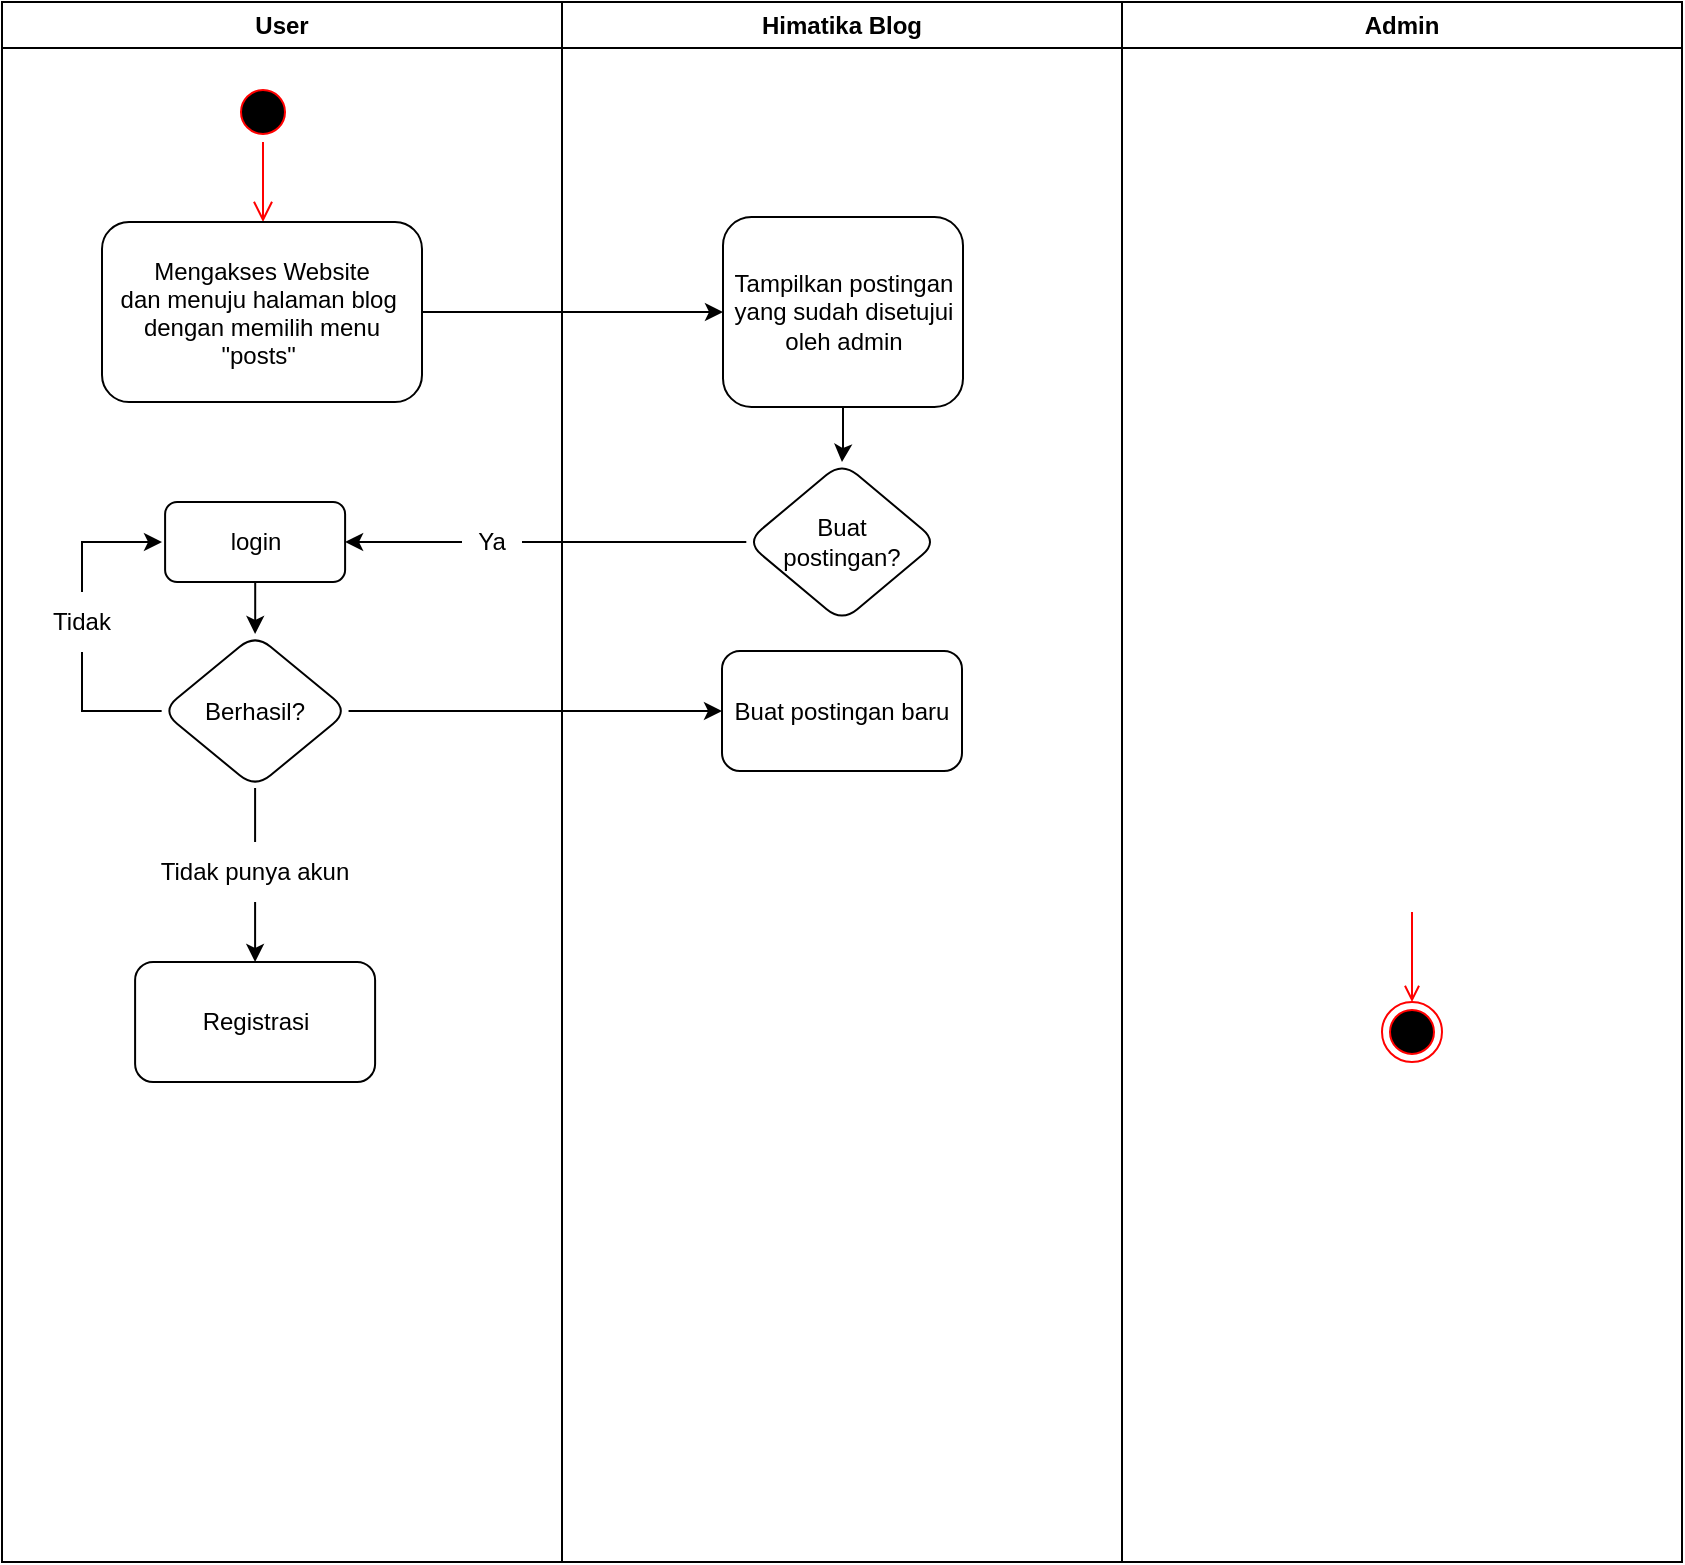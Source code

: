 <mxfile version="16.2.7" type="github">
  <diagram name="Page-1" id="e7e014a7-5840-1c2e-5031-d8a46d1fe8dd">
    <mxGraphModel dx="1021" dy="567" grid="1" gridSize="10" guides="1" tooltips="1" connect="1" arrows="1" fold="1" page="1" pageScale="1" pageWidth="1169" pageHeight="826" background="none" math="0" shadow="0">
      <root>
        <mxCell id="0" />
        <mxCell id="1" parent="0" />
        <mxCell id="2" value="User" style="swimlane;whiteSpace=wrap" parent="1" vertex="1">
          <mxGeometry x="150" y="20" width="280" height="780" as="geometry" />
        </mxCell>
        <mxCell id="5" value="" style="ellipse;shape=startState;fillColor=#000000;strokeColor=#ff0000;" parent="2" vertex="1">
          <mxGeometry x="115.5" y="40" width="30" height="30" as="geometry" />
        </mxCell>
        <mxCell id="6" value="" style="edgeStyle=elbowEdgeStyle;elbow=horizontal;verticalAlign=bottom;endArrow=open;endSize=8;strokeColor=#FF0000;endFill=1;rounded=0" parent="2" source="5" target="7" edge="1">
          <mxGeometry x="100" y="40" as="geometry">
            <mxPoint x="115" y="110" as="targetPoint" />
          </mxGeometry>
        </mxCell>
        <mxCell id="7" value="Mengakses Website &#xa;dan menuju halaman blog &#xa;dengan memilih menu&#xa;&quot;posts&quot; " style="rounded=1;" parent="2" vertex="1">
          <mxGeometry x="50" y="110" width="160" height="90" as="geometry" />
        </mxCell>
        <mxCell id="mVRmNX9b32Lw5_XvcHBD-50" value="login" style="rounded=1;whiteSpace=wrap;html=1;" vertex="1" parent="2">
          <mxGeometry x="81.55" y="250" width="90" height="40" as="geometry" />
        </mxCell>
        <mxCell id="mVRmNX9b32Lw5_XvcHBD-82" style="edgeStyle=orthogonalEdgeStyle;rounded=0;orthogonalLoop=1;jettySize=auto;html=1;entryX=0.5;entryY=0;entryDx=0;entryDy=0;startArrow=none;" edge="1" parent="2" source="mVRmNX9b32Lw5_XvcHBD-80" target="mVRmNX9b32Lw5_XvcHBD-56">
          <mxGeometry relative="1" as="geometry" />
        </mxCell>
        <mxCell id="mVRmNX9b32Lw5_XvcHBD-52" value="Berhasil?" style="rhombus;whiteSpace=wrap;html=1;rounded=1;" vertex="1" parent="2">
          <mxGeometry x="79.82" y="316" width="93.46" height="77" as="geometry" />
        </mxCell>
        <mxCell id="mVRmNX9b32Lw5_XvcHBD-56" value="Registrasi" style="rounded=1;whiteSpace=wrap;html=1;" vertex="1" parent="2">
          <mxGeometry x="66.55" y="480" width="120" height="60" as="geometry" />
        </mxCell>
        <mxCell id="mVRmNX9b32Lw5_XvcHBD-54" style="edgeStyle=orthogonalEdgeStyle;rounded=0;orthogonalLoop=1;jettySize=auto;html=1;entryX=0.5;entryY=0;entryDx=0;entryDy=0;" edge="1" parent="2" source="mVRmNX9b32Lw5_XvcHBD-50" target="mVRmNX9b32Lw5_XvcHBD-52">
          <mxGeometry relative="1" as="geometry" />
        </mxCell>
        <mxCell id="mVRmNX9b32Lw5_XvcHBD-80" value="Tidak punya akun" style="text;html=1;strokeColor=none;fillColor=none;align=center;verticalAlign=middle;whiteSpace=wrap;rounded=0;" vertex="1" parent="2">
          <mxGeometry x="74.82" y="420" width="103.45" height="30" as="geometry" />
        </mxCell>
        <mxCell id="mVRmNX9b32Lw5_XvcHBD-83" value="" style="edgeStyle=orthogonalEdgeStyle;rounded=0;orthogonalLoop=1;jettySize=auto;html=1;entryX=0.5;entryY=0;entryDx=0;entryDy=0;endArrow=none;" edge="1" parent="2" source="mVRmNX9b32Lw5_XvcHBD-52" target="mVRmNX9b32Lw5_XvcHBD-80">
          <mxGeometry relative="1" as="geometry">
            <mxPoint x="276.517" y="412.973" as="sourcePoint" />
            <mxPoint x="276.55" y="500.0" as="targetPoint" />
          </mxGeometry>
        </mxCell>
        <mxCell id="3" value="Himatika Blog" style="swimlane;whiteSpace=wrap" parent="1" vertex="1">
          <mxGeometry x="430" y="20" width="280" height="780" as="geometry" />
        </mxCell>
        <mxCell id="mVRmNX9b32Lw5_XvcHBD-73" style="edgeStyle=orthogonalEdgeStyle;rounded=0;orthogonalLoop=1;jettySize=auto;html=1;entryX=0.5;entryY=0;entryDx=0;entryDy=0;" edge="1" parent="3" source="mVRmNX9b32Lw5_XvcHBD-42" target="mVRmNX9b32Lw5_XvcHBD-47">
          <mxGeometry relative="1" as="geometry" />
        </mxCell>
        <mxCell id="mVRmNX9b32Lw5_XvcHBD-42" value="Tampilkan postingan yang sudah disetujui oleh admin" style="rounded=1;whiteSpace=wrap;html=1;" vertex="1" parent="3">
          <mxGeometry x="80.5" y="107.5" width="120" height="95" as="geometry" />
        </mxCell>
        <mxCell id="mVRmNX9b32Lw5_XvcHBD-47" value="Buat &lt;br&gt;postingan?" style="rhombus;whiteSpace=wrap;html=1;rounded=1;" vertex="1" parent="3">
          <mxGeometry x="92.15" y="230" width="95.69" height="80" as="geometry" />
        </mxCell>
        <mxCell id="mVRmNX9b32Lw5_XvcHBD-74" value="Buat postingan baru" style="rounded=1;whiteSpace=wrap;html=1;" vertex="1" parent="3">
          <mxGeometry x="80" y="324.5" width="120" height="60" as="geometry" />
        </mxCell>
        <mxCell id="4" value="Admin" style="swimlane;whiteSpace=wrap" parent="1" vertex="1">
          <mxGeometry x="710" y="20" width="280" height="780" as="geometry" />
        </mxCell>
        <mxCell id="38" value="" style="ellipse;shape=endState;fillColor=#000000;strokeColor=#ff0000" parent="4" vertex="1">
          <mxGeometry x="130" y="500" width="30" height="30" as="geometry" />
        </mxCell>
        <mxCell id="39" value="" style="endArrow=open;strokeColor=#FF0000;endFill=1;rounded=0" parent="4" target="38" edge="1">
          <mxGeometry relative="1" as="geometry">
            <mxPoint x="145" y="455" as="sourcePoint" />
          </mxGeometry>
        </mxCell>
        <mxCell id="mVRmNX9b32Lw5_XvcHBD-49" style="edgeStyle=orthogonalEdgeStyle;rounded=0;orthogonalLoop=1;jettySize=auto;html=1;" edge="1" parent="1" source="7" target="mVRmNX9b32Lw5_XvcHBD-42">
          <mxGeometry relative="1" as="geometry" />
        </mxCell>
        <mxCell id="mVRmNX9b32Lw5_XvcHBD-55" style="edgeStyle=orthogonalEdgeStyle;rounded=0;orthogonalLoop=1;jettySize=auto;html=1;entryX=1;entryY=0.5;entryDx=0;entryDy=0;startArrow=none;" edge="1" parent="1" source="mVRmNX9b32Lw5_XvcHBD-71" target="mVRmNX9b32Lw5_XvcHBD-50">
          <mxGeometry relative="1" as="geometry" />
        </mxCell>
        <mxCell id="mVRmNX9b32Lw5_XvcHBD-71" value="Ya" style="text;html=1;strokeColor=none;fillColor=none;align=center;verticalAlign=middle;whiteSpace=wrap;rounded=0;" vertex="1" parent="1">
          <mxGeometry x="380" y="275" width="30" height="30" as="geometry" />
        </mxCell>
        <mxCell id="mVRmNX9b32Lw5_XvcHBD-72" value="" style="edgeStyle=orthogonalEdgeStyle;rounded=0;orthogonalLoop=1;jettySize=auto;html=1;endArrow=none;" edge="1" parent="1" source="mVRmNX9b32Lw5_XvcHBD-47">
          <mxGeometry relative="1" as="geometry">
            <mxPoint x="522.15" y="290" as="sourcePoint" />
            <mxPoint x="440" y="290" as="targetPoint" />
            <Array as="points">
              <mxPoint x="410" y="290" />
            </Array>
          </mxGeometry>
        </mxCell>
        <mxCell id="mVRmNX9b32Lw5_XvcHBD-75" style="edgeStyle=orthogonalEdgeStyle;rounded=0;orthogonalLoop=1;jettySize=auto;html=1;entryX=0;entryY=0.5;entryDx=0;entryDy=0;" edge="1" parent="1" source="mVRmNX9b32Lw5_XvcHBD-52" target="mVRmNX9b32Lw5_XvcHBD-74">
          <mxGeometry relative="1" as="geometry" />
        </mxCell>
        <mxCell id="mVRmNX9b32Lw5_XvcHBD-76" style="edgeStyle=orthogonalEdgeStyle;rounded=0;orthogonalLoop=1;jettySize=auto;html=1;startArrow=none;" edge="1" parent="1" source="mVRmNX9b32Lw5_XvcHBD-77">
          <mxGeometry relative="1" as="geometry">
            <mxPoint x="230" y="290" as="targetPoint" />
            <Array as="points">
              <mxPoint x="190" y="290" />
            </Array>
          </mxGeometry>
        </mxCell>
        <mxCell id="mVRmNX9b32Lw5_XvcHBD-77" value="Tidak" style="text;html=1;strokeColor=none;fillColor=none;align=center;verticalAlign=middle;whiteSpace=wrap;rounded=0;" vertex="1" parent="1">
          <mxGeometry x="160" y="315" width="60" height="30" as="geometry" />
        </mxCell>
        <mxCell id="mVRmNX9b32Lw5_XvcHBD-78" value="" style="edgeStyle=orthogonalEdgeStyle;rounded=0;orthogonalLoop=1;jettySize=auto;html=1;endArrow=none;" edge="1" parent="1" source="mVRmNX9b32Lw5_XvcHBD-52" target="mVRmNX9b32Lw5_XvcHBD-77">
          <mxGeometry relative="1" as="geometry">
            <mxPoint x="230" y="290" as="targetPoint" />
            <mxPoint x="229.841" y="374.483" as="sourcePoint" />
            <Array as="points">
              <mxPoint x="190" y="374" />
            </Array>
          </mxGeometry>
        </mxCell>
      </root>
    </mxGraphModel>
  </diagram>
</mxfile>
